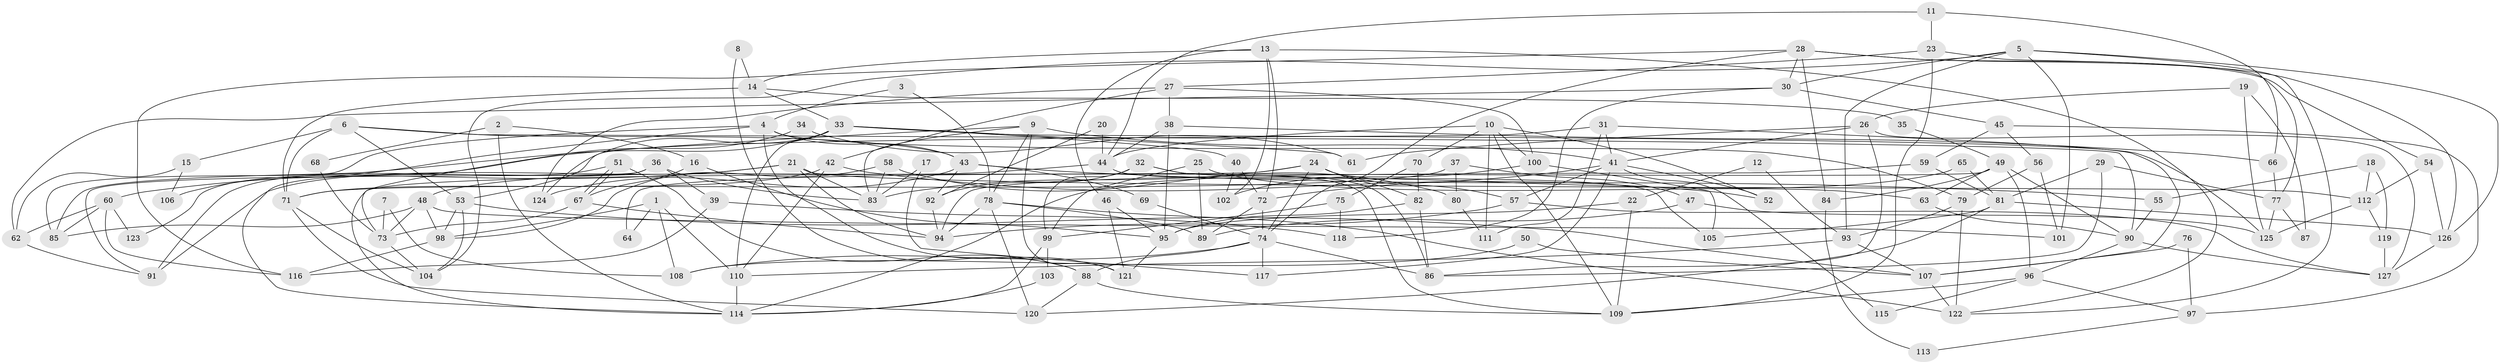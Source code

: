 // Generated by graph-tools (version 1.1) at 2025/51/03/09/25 04:51:49]
// undirected, 127 vertices, 254 edges
graph export_dot {
graph [start="1"]
  node [color=gray90,style=filled];
  1;
  2;
  3;
  4;
  5;
  6;
  7;
  8;
  9;
  10;
  11;
  12;
  13;
  14;
  15;
  16;
  17;
  18;
  19;
  20;
  21;
  22;
  23;
  24;
  25;
  26;
  27;
  28;
  29;
  30;
  31;
  32;
  33;
  34;
  35;
  36;
  37;
  38;
  39;
  40;
  41;
  42;
  43;
  44;
  45;
  46;
  47;
  48;
  49;
  50;
  51;
  52;
  53;
  54;
  55;
  56;
  57;
  58;
  59;
  60;
  61;
  62;
  63;
  64;
  65;
  66;
  67;
  68;
  69;
  70;
  71;
  72;
  73;
  74;
  75;
  76;
  77;
  78;
  79;
  80;
  81;
  82;
  83;
  84;
  85;
  86;
  87;
  88;
  89;
  90;
  91;
  92;
  93;
  94;
  95;
  96;
  97;
  98;
  99;
  100;
  101;
  102;
  103;
  104;
  105;
  106;
  107;
  108;
  109;
  110;
  111;
  112;
  113;
  114;
  115;
  116;
  117;
  118;
  119;
  120;
  121;
  122;
  123;
  124;
  125;
  126;
  127;
  1 -- 110;
  1 -- 98;
  1 -- 64;
  1 -- 108;
  2 -- 16;
  2 -- 114;
  2 -- 68;
  3 -- 4;
  3 -- 78;
  4 -- 43;
  4 -- 79;
  4 -- 85;
  4 -- 106;
  4 -- 121;
  5 -- 104;
  5 -- 122;
  5 -- 30;
  5 -- 93;
  5 -- 101;
  5 -- 126;
  6 -- 71;
  6 -- 90;
  6 -- 15;
  6 -- 43;
  6 -- 53;
  7 -- 108;
  7 -- 73;
  8 -- 14;
  8 -- 88;
  9 -- 83;
  9 -- 121;
  9 -- 41;
  9 -- 78;
  9 -- 123;
  10 -- 52;
  10 -- 44;
  10 -- 70;
  10 -- 100;
  10 -- 109;
  10 -- 111;
  11 -- 23;
  11 -- 44;
  11 -- 66;
  12 -- 22;
  12 -- 93;
  13 -- 14;
  13 -- 72;
  13 -- 46;
  13 -- 102;
  13 -- 122;
  14 -- 33;
  14 -- 71;
  14 -- 35;
  15 -- 62;
  15 -- 106;
  16 -- 67;
  16 -- 95;
  17 -- 83;
  17 -- 117;
  18 -- 112;
  18 -- 119;
  18 -- 55;
  19 -- 26;
  19 -- 125;
  19 -- 87;
  20 -- 92;
  20 -- 44;
  21 -- 83;
  21 -- 112;
  21 -- 60;
  21 -- 91;
  21 -- 94;
  22 -- 109;
  22 -- 95;
  23 -- 109;
  23 -- 27;
  23 -- 77;
  24 -- 82;
  24 -- 74;
  24 -- 57;
  24 -- 64;
  24 -- 83;
  25 -- 63;
  25 -- 89;
  25 -- 99;
  26 -- 127;
  26 -- 86;
  26 -- 41;
  26 -- 61;
  27 -- 100;
  27 -- 42;
  27 -- 38;
  27 -- 124;
  28 -- 126;
  28 -- 30;
  28 -- 54;
  28 -- 74;
  28 -- 84;
  28 -- 116;
  29 -- 77;
  29 -- 86;
  29 -- 81;
  30 -- 62;
  30 -- 45;
  30 -- 118;
  31 -- 41;
  31 -- 107;
  31 -- 53;
  31 -- 111;
  32 -- 86;
  32 -- 99;
  32 -- 92;
  32 -- 109;
  33 -- 85;
  33 -- 124;
  33 -- 40;
  33 -- 61;
  33 -- 110;
  33 -- 125;
  34 -- 73;
  34 -- 61;
  35 -- 49;
  36 -- 114;
  36 -- 91;
  36 -- 39;
  36 -- 83;
  37 -- 80;
  37 -- 71;
  37 -- 47;
  38 -- 66;
  38 -- 44;
  38 -- 95;
  39 -- 116;
  39 -- 118;
  40 -- 72;
  40 -- 102;
  41 -- 52;
  41 -- 57;
  41 -- 72;
  41 -- 115;
  41 -- 117;
  42 -- 71;
  42 -- 110;
  42 -- 52;
  43 -- 92;
  43 -- 55;
  43 -- 69;
  43 -- 124;
  44 -- 105;
  44 -- 48;
  45 -- 56;
  45 -- 59;
  45 -- 97;
  46 -- 121;
  46 -- 95;
  47 -- 89;
  47 -- 125;
  48 -- 85;
  48 -- 73;
  48 -- 98;
  48 -- 101;
  49 -- 96;
  49 -- 90;
  49 -- 63;
  49 -- 84;
  49 -- 114;
  50 -- 107;
  50 -- 108;
  51 -- 88;
  51 -- 67;
  51 -- 67;
  51 -- 91;
  53 -- 98;
  53 -- 104;
  53 -- 107;
  54 -- 126;
  54 -- 112;
  55 -- 90;
  56 -- 79;
  56 -- 101;
  57 -- 94;
  57 -- 127;
  58 -- 83;
  58 -- 98;
  58 -- 80;
  59 -- 94;
  59 -- 81;
  60 -- 116;
  60 -- 62;
  60 -- 85;
  60 -- 123;
  62 -- 91;
  63 -- 90;
  65 -- 114;
  65 -- 81;
  66 -- 77;
  67 -- 94;
  67 -- 73;
  68 -- 73;
  69 -- 74;
  70 -- 75;
  70 -- 82;
  71 -- 104;
  71 -- 120;
  72 -- 74;
  72 -- 89;
  73 -- 104;
  74 -- 88;
  74 -- 86;
  74 -- 108;
  74 -- 117;
  75 -- 99;
  75 -- 118;
  76 -- 97;
  76 -- 107;
  77 -- 125;
  77 -- 87;
  78 -- 94;
  78 -- 89;
  78 -- 120;
  78 -- 122;
  79 -- 122;
  79 -- 93;
  80 -- 111;
  81 -- 105;
  81 -- 120;
  81 -- 126;
  82 -- 95;
  82 -- 86;
  84 -- 113;
  88 -- 120;
  88 -- 109;
  90 -- 127;
  90 -- 96;
  92 -- 94;
  93 -- 107;
  93 -- 110;
  95 -- 121;
  96 -- 109;
  96 -- 97;
  96 -- 115;
  97 -- 113;
  98 -- 116;
  99 -- 114;
  99 -- 103;
  100 -- 102;
  100 -- 105;
  103 -- 114;
  107 -- 122;
  110 -- 114;
  112 -- 125;
  112 -- 119;
  119 -- 127;
  126 -- 127;
}
